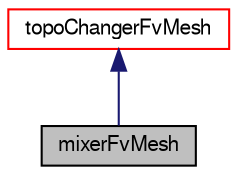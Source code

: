 digraph "mixerFvMesh"
{
  bgcolor="transparent";
  edge [fontname="FreeSans",fontsize="10",labelfontname="FreeSans",labelfontsize="10"];
  node [fontname="FreeSans",fontsize="10",shape=record];
  Node32 [label="mixerFvMesh",height=0.2,width=0.4,color="black", fillcolor="grey75", style="filled", fontcolor="black"];
  Node33 -> Node32 [dir="back",color="midnightblue",fontsize="10",style="solid",fontname="FreeSans"];
  Node33 [label="topoChangerFvMesh",height=0.2,width=0.4,color="red",URL="$a30470.html",tooltip="Abstract base class for a topology changing fvMesh. "];
}
